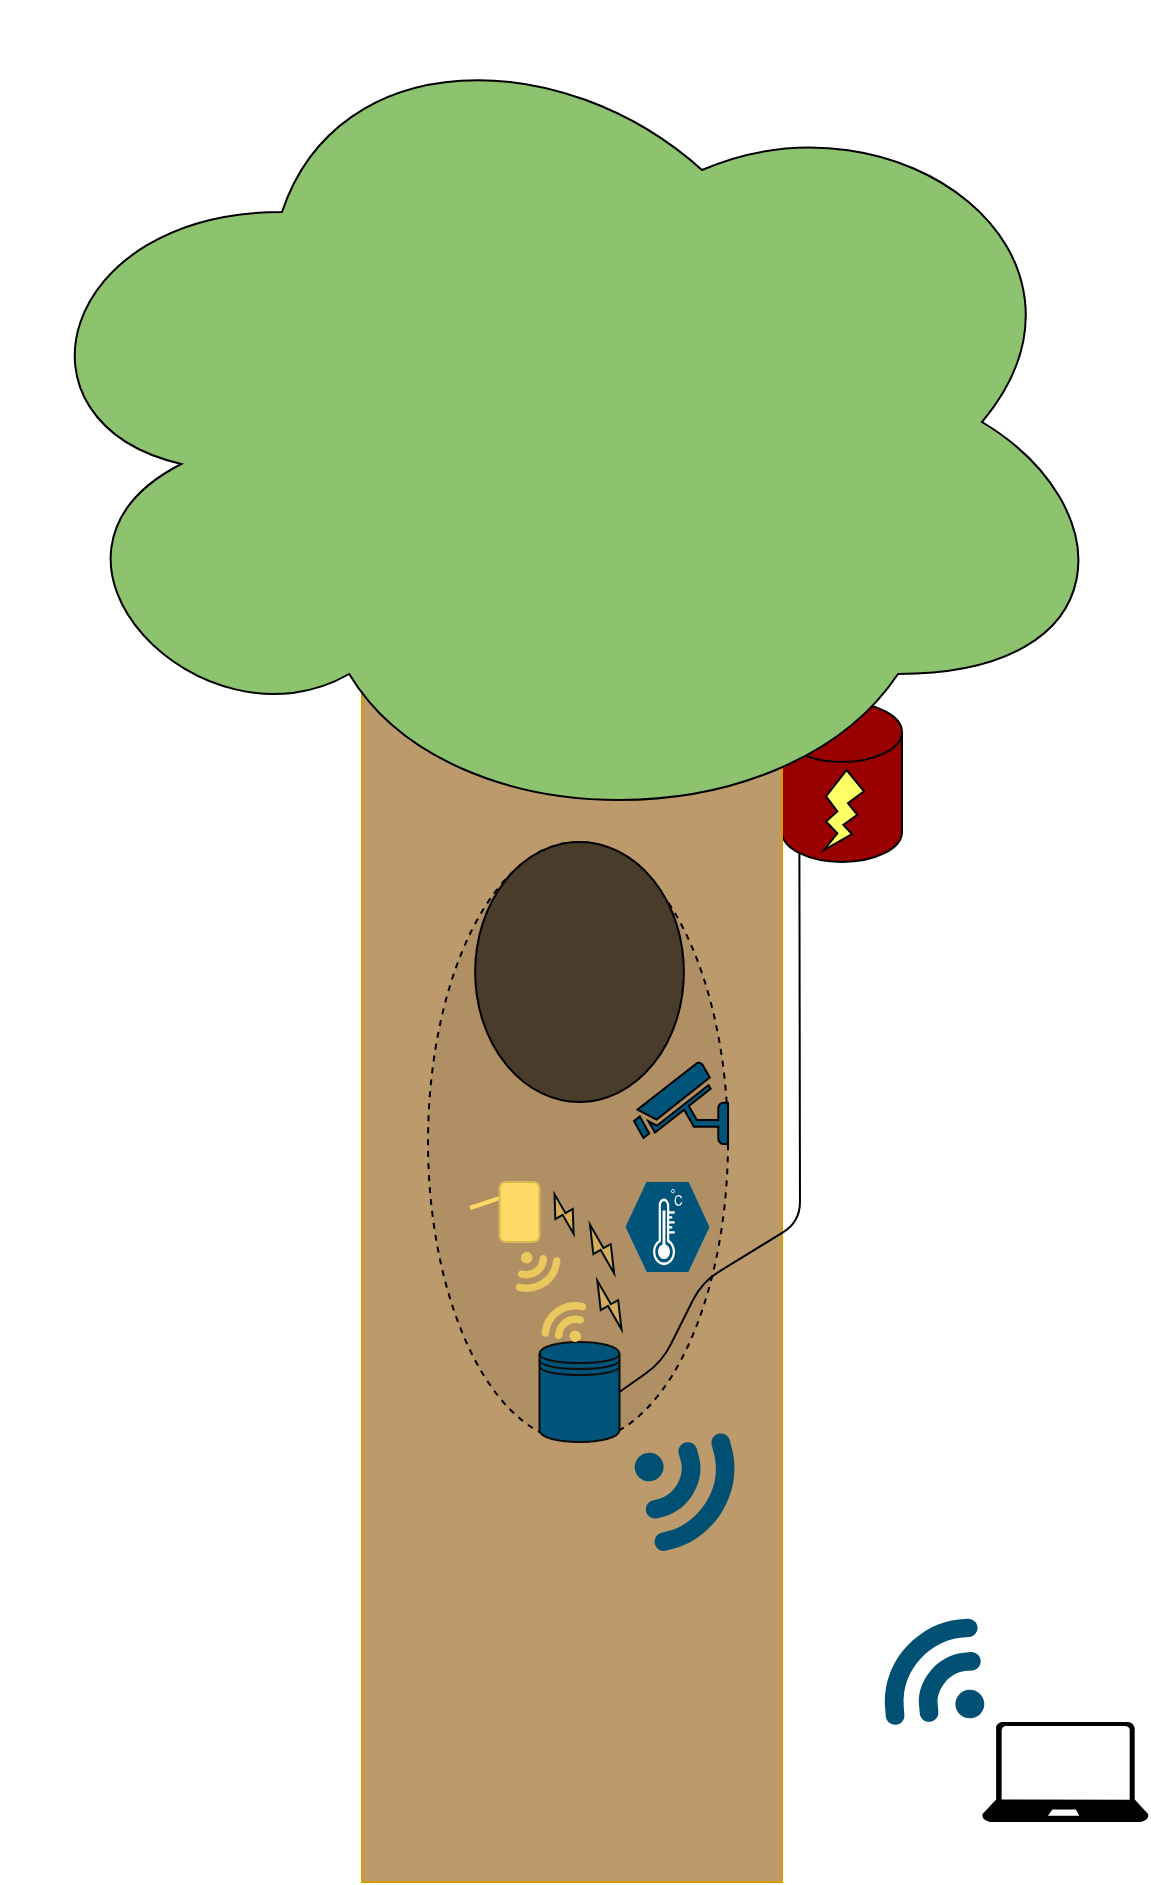 <mxfile version="14.5.1" type="device"><diagram id="xRCG7YhJR6OvEbT1JSHA" name="Page-1"><mxGraphModel dx="1422" dy="1922" grid="1" gridSize="10" guides="1" tooltips="1" connect="1" arrows="1" fold="1" page="1" pageScale="1" pageWidth="850" pageHeight="1100" math="0" shadow="0"><root><mxCell id="0"/><mxCell id="1" parent="0"/><mxCell id="czk4y8vHE9rwHhRwFxrm-13" value="" style="shape=cylinder3;whiteSpace=wrap;html=1;boundedLbl=1;backgroundOutline=1;size=15;fillColor=#990000;" vertex="1" parent="1"><mxGeometry x="580" y="110" width="60" height="80" as="geometry"/></mxCell><mxCell id="czk4y8vHE9rwHhRwFxrm-2" value="" style="verticalLabelPosition=bottom;verticalAlign=top;html=1;step=5;fillStrokeWidth=0.2;fillStrokeColor=#dddddd;strokeColor=#d79b00;fillColor=#BD9A6C;" vertex="1" parent="1"><mxGeometry x="370" y="100" width="210" height="600" as="geometry"/></mxCell><mxCell id="czk4y8vHE9rwHhRwFxrm-8" value="" style="ellipse;shape=cloud;whiteSpace=wrap;html=1;fillColor=#8DC26F;" vertex="1" parent="1"><mxGeometry x="190" y="-240" width="560" height="420" as="geometry"/></mxCell><mxCell id="czk4y8vHE9rwHhRwFxrm-9" value="" style="ellipse;whiteSpace=wrap;html=1;direction=south;rotation=0;dashed=1;fillColor=#B08F65;perimeterSpacing=2;" vertex="1" parent="1"><mxGeometry x="403" y="180" width="150" height="300" as="geometry"/></mxCell><mxCell id="czk4y8vHE9rwHhRwFxrm-14" value="" style="verticalLabelPosition=bottom;verticalAlign=top;html=1;shape=mxgraph.basic.flash;fillColor=#FFFF66;" vertex="1" parent="1"><mxGeometry x="601" y="144" width="20" height="40" as="geometry"/></mxCell><mxCell id="czk4y8vHE9rwHhRwFxrm-18" value="" style="shape=datastore;whiteSpace=wrap;html=1;strokeColor=#0D0D0D;fillColor=#00547A;" vertex="1" parent="1"><mxGeometry x="458.75" y="430" width="40" height="50" as="geometry"/></mxCell><mxCell id="czk4y8vHE9rwHhRwFxrm-21" value="" style="points=[[0.005,0.09,0],[0.08,0,0],[0.76,0.25,0],[1,0.92,0],[0.91,0.995,0],[0.57,0.995,0],[0.045,0.955,0],[0.005,0.43,0]];verticalLabelPosition=bottom;html=1;verticalAlign=top;aspect=fixed;align=center;pointerEvents=1;shape=mxgraph.cisco19.3g_4g_indicator;strokeColor=none;rotation=75;fillColor=#005073;" vertex="1" parent="1"><mxGeometry x="510" y="480" width="50" height="50" as="geometry"/></mxCell><mxCell id="czk4y8vHE9rwHhRwFxrm-23" value="" style="ellipse;whiteSpace=wrap;html=1;fillColor=#4A3C2A;" vertex="1" parent="1"><mxGeometry x="426.57" y="180" width="104.37" height="130" as="geometry"/></mxCell><mxCell id="czk4y8vHE9rwHhRwFxrm-28" value="" style="endArrow=none;html=1;fillColor=#005073;exitX=1;exitY=0.5;exitDx=0;exitDy=0;entryX=0.145;entryY=1;entryDx=0;entryDy=-4.35;entryPerimeter=0;" edge="1" parent="1" source="czk4y8vHE9rwHhRwFxrm-18" target="czk4y8vHE9rwHhRwFxrm-13"><mxGeometry width="50" height="50" relative="1" as="geometry"><mxPoint x="553" y="240" as="sourcePoint"/><mxPoint x="603" y="190" as="targetPoint"/><Array as="points"><mxPoint x="520" y="440"/><mxPoint x="540" y="400"/><mxPoint x="589" y="370"/></Array></mxGeometry></mxCell><mxCell id="czk4y8vHE9rwHhRwFxrm-29" value="" style="shape=image;verticalLabelPosition=bottom;labelBackgroundColor=#ffffff;verticalAlign=top;aspect=fixed;imageAspect=0;image=https://media.discordapp.net/attachments/813797065654140941/838245597747871744/woodpecker.png;flipH=1;rotation=356;" vertex="1" parent="1"><mxGeometry x="373" y="317" width="114" height="114" as="geometry"/></mxCell><mxCell id="czk4y8vHE9rwHhRwFxrm-33" value="" style="points=[[0.005,0.09,0],[0.08,0,0],[0.76,0.25,0],[1,0.92,0],[0.91,0.995,0],[0.57,0.995,0],[0.045,0.955,0],[0.005,0.43,0]];verticalLabelPosition=bottom;html=1;verticalAlign=top;aspect=fixed;align=center;pointerEvents=1;shape=mxgraph.cisco19.3g_4g_indicator;strokeColor=none;rotation=85;fillColor=#005073;flipH=1;flipV=1;" vertex="1" parent="1"><mxGeometry x="630" y="570" width="50" height="50" as="geometry"/></mxCell><mxCell id="czk4y8vHE9rwHhRwFxrm-35" value="" style="points=[[0.005,0.09,0],[0.08,0,0],[0.76,0.25,0],[1,0.92,0],[0.91,0.995,0],[0.57,0.995,0],[0.045,0.955,0],[0.005,0.43,0]];verticalLabelPosition=bottom;html=1;verticalAlign=top;aspect=fixed;align=center;pointerEvents=1;shape=mxgraph.cisco19.3g_4g_indicator;strokeColor=none;rotation=100;fillColor=#EBC85E;" vertex="1" parent="1"><mxGeometry x="448" y="386" width="20" height="20" as="geometry"/></mxCell><mxCell id="czk4y8vHE9rwHhRwFxrm-36" value="" style="endArrow=none;html=1;fillColor=#005073;strokeColor=#FFD966;strokeWidth=2;" edge="1" parent="1"><mxGeometry width="50" height="50" relative="1" as="geometry"><mxPoint x="454" y="353" as="sourcePoint"/><mxPoint x="424" y="363" as="targetPoint"/></mxGeometry></mxCell><mxCell id="czk4y8vHE9rwHhRwFxrm-37" value="" style="rounded=1;whiteSpace=wrap;html=1;strokeColor=#d6b656;fillColor=#FFD966;" vertex="1" parent="1"><mxGeometry x="438.75" y="350" width="20" height="30" as="geometry"/></mxCell><mxCell id="czk4y8vHE9rwHhRwFxrm-39" value="" style="points=[[0.005,0.09,0],[0.08,0,0],[0.76,0.25,0],[1,0.92,0],[0.91,0.995,0],[0.57,0.995,0],[0.045,0.955,0],[0.005,0.43,0]];verticalLabelPosition=bottom;html=1;verticalAlign=top;aspect=fixed;align=center;pointerEvents=1;shape=mxgraph.cisco19.3g_4g_indicator;strokeColor=none;rotation=-80;fillColor=#EBC85E;" vertex="1" parent="1"><mxGeometry x="461" y="409" width="20" height="20" as="geometry"/></mxCell><mxCell id="czk4y8vHE9rwHhRwFxrm-41" value="" style="html=1;verticalLabelPosition=bottom;align=center;labelBackgroundColor=#ffffff;verticalAlign=top;strokeWidth=1;shadow=0;dashed=0;shape=mxgraph.ios7.icons.flash;gradientColor=none;strokeColor=#000B0F;fillColor=#D6AD5A;rotation=-30;" vertex="1" parent="1"><mxGeometry x="466" y="355.01" width="10.05" height="21.97" as="geometry"/></mxCell><mxCell id="czk4y8vHE9rwHhRwFxrm-45" value="" style="html=1;verticalLabelPosition=bottom;align=center;labelBackgroundColor=#ffffff;verticalAlign=top;strokeWidth=1;shadow=0;dashed=0;shape=mxgraph.ios7.icons.flash;gradientColor=none;strokeColor=#000B0F;fillColor=#D6AD5A;rotation=-30;" vertex="1" parent="1"><mxGeometry x="485" y="370" width="10.05" height="27.03" as="geometry"/></mxCell><mxCell id="czk4y8vHE9rwHhRwFxrm-46" value="" style="html=1;verticalLabelPosition=bottom;align=center;labelBackgroundColor=#ffffff;verticalAlign=top;strokeWidth=1;shadow=0;dashed=0;shape=mxgraph.ios7.icons.flash;gradientColor=none;strokeColor=#000B0F;fillColor=#D6AD5A;rotation=-30;" vertex="1" parent="1"><mxGeometry x="488.7" y="398.03" width="10.05" height="27.03" as="geometry"/></mxCell><mxCell id="czk4y8vHE9rwHhRwFxrm-52" value="" style="verticalLabelPosition=bottom;html=1;strokeColor=#ffffff;verticalAlign=top;align=center;points=[[0,0.5,0],[0.125,0.25,0],[0.25,0,0],[0.5,0,0],[0.75,0,0],[0.875,0.25,0],[1,0.5,0],[0.875,0.75,0],[0.75,1,0],[0.5,1,0],[0.125,0.75,0]];pointerEvents=1;shape=mxgraph.cisco_safe.compositeIcon;bgIcon=mxgraph.cisco_safe.design.blank_device;resIcon=mxgraph.cisco_safe.design.sensor;gradientColor=#ffffff;fillColor=#00547A;" vertex="1" parent="1"><mxGeometry x="501.75" y="350" width="42" height="45" as="geometry"/></mxCell><mxCell id="czk4y8vHE9rwHhRwFxrm-59" value="" style="fontColor=#0066CC;verticalAlign=top;verticalLabelPosition=bottom;labelPosition=center;align=center;html=1;outlineConnect=0;gradientColor=none;gradientDirection=north;strokeWidth=2;shape=mxgraph.networks.security_camera;fillColor=#00547A;flipH=1;" vertex="1" parent="1"><mxGeometry x="506" y="290" width="47" height="41" as="geometry"/></mxCell><mxCell id="czk4y8vHE9rwHhRwFxrm-60" value="" style="aspect=fixed;pointerEvents=1;shadow=0;dashed=0;html=1;strokeColor=none;labelPosition=center;verticalLabelPosition=bottom;verticalAlign=top;align=center;shape=mxgraph.azure.laptop;fillColor=#000000;" vertex="1" parent="1"><mxGeometry x="680" y="620" width="83.33" height="50" as="geometry"/></mxCell></root></mxGraphModel></diagram></mxfile>